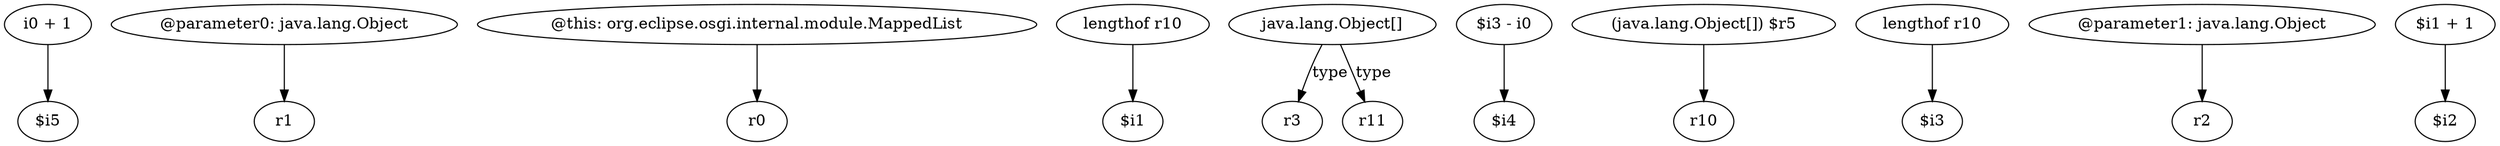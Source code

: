 digraph g {
0[label="i0 + 1"]
1[label="$i5"]
0->1[label=""]
2[label="@parameter0: java.lang.Object"]
3[label="r1"]
2->3[label=""]
4[label="@this: org.eclipse.osgi.internal.module.MappedList"]
5[label="r0"]
4->5[label=""]
6[label="lengthof r10"]
7[label="$i1"]
6->7[label=""]
8[label="java.lang.Object[]"]
9[label="r3"]
8->9[label="type"]
10[label="$i3 - i0"]
11[label="$i4"]
10->11[label=""]
12[label="(java.lang.Object[]) $r5"]
13[label="r10"]
12->13[label=""]
14[label="r11"]
8->14[label="type"]
15[label="lengthof r10"]
16[label="$i3"]
15->16[label=""]
17[label="@parameter1: java.lang.Object"]
18[label="r2"]
17->18[label=""]
19[label="$i1 + 1"]
20[label="$i2"]
19->20[label=""]
}